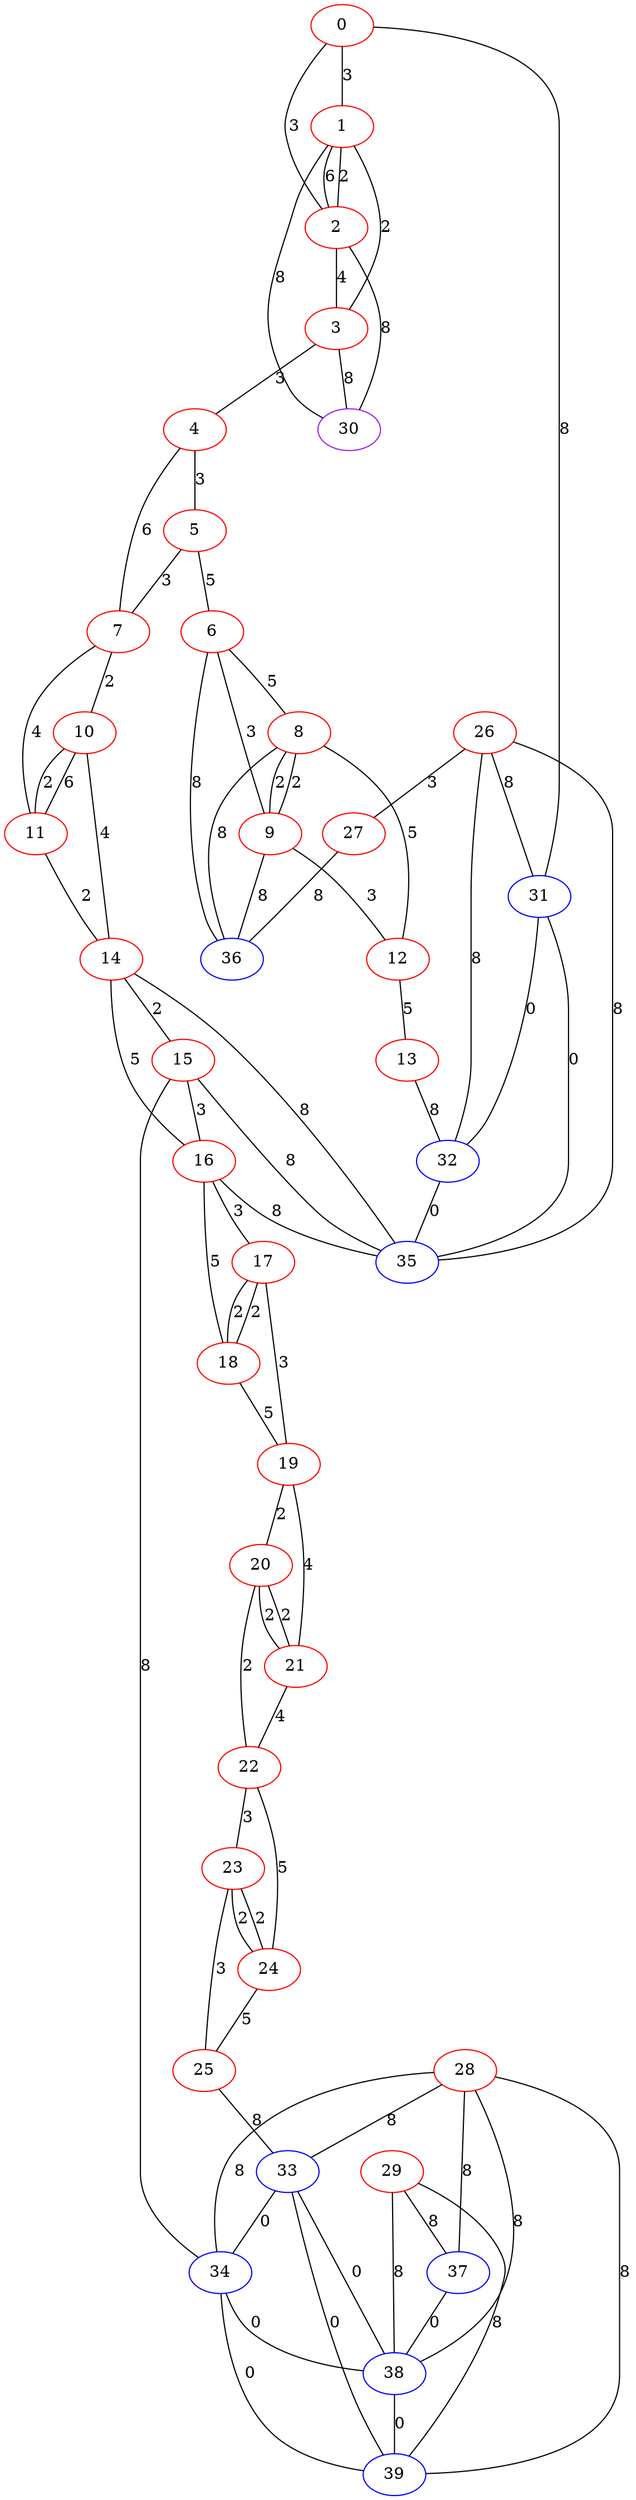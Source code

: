 graph "" {
0 [color=red, weight=1];
1 [color=red, weight=1];
2 [color=red, weight=1];
3 [color=red, weight=1];
4 [color=red, weight=1];
5 [color=red, weight=1];
6 [color=red, weight=1];
7 [color=red, weight=1];
8 [color=red, weight=1];
9 [color=red, weight=1];
10 [color=red, weight=1];
11 [color=red, weight=1];
12 [color=red, weight=1];
13 [color=red, weight=1];
14 [color=red, weight=1];
15 [color=red, weight=1];
16 [color=red, weight=1];
17 [color=red, weight=1];
18 [color=red, weight=1];
19 [color=red, weight=1];
20 [color=red, weight=1];
21 [color=red, weight=1];
22 [color=red, weight=1];
23 [color=red, weight=1];
24 [color=red, weight=1];
25 [color=red, weight=1];
26 [color=red, weight=1];
27 [color=red, weight=1];
28 [color=red, weight=1];
29 [color=red, weight=1];
30 [color=purple, weight=4];
31 [color=blue, weight=3];
32 [color=blue, weight=3];
33 [color=blue, weight=3];
34 [color=blue, weight=3];
35 [color=blue, weight=3];
36 [color=blue, weight=3];
37 [color=blue, weight=3];
38 [color=blue, weight=3];
39 [color=blue, weight=3];
0 -- 1  [key=0, label=3];
0 -- 2  [key=0, label=3];
0 -- 31  [key=0, label=8];
1 -- 2  [key=0, label=6];
1 -- 2  [key=1, label=2];
1 -- 3  [key=0, label=2];
1 -- 30  [key=0, label=8];
2 -- 3  [key=0, label=4];
2 -- 30  [key=0, label=8];
3 -- 4  [key=0, label=3];
3 -- 30  [key=0, label=8];
4 -- 5  [key=0, label=3];
4 -- 7  [key=0, label=6];
5 -- 6  [key=0, label=5];
5 -- 7  [key=0, label=3];
6 -- 8  [key=0, label=5];
6 -- 9  [key=0, label=3];
6 -- 36  [key=0, label=8];
7 -- 10  [key=0, label=2];
7 -- 11  [key=0, label=4];
8 -- 9  [key=0, label=2];
8 -- 9  [key=1, label=2];
8 -- 12  [key=0, label=5];
8 -- 36  [key=0, label=8];
9 -- 36  [key=0, label=8];
9 -- 12  [key=0, label=3];
10 -- 11  [key=0, label=2];
10 -- 11  [key=1, label=6];
10 -- 14  [key=0, label=4];
11 -- 14  [key=0, label=2];
12 -- 13  [key=0, label=5];
13 -- 32  [key=0, label=8];
14 -- 16  [key=0, label=5];
14 -- 35  [key=0, label=8];
14 -- 15  [key=0, label=2];
15 -- 16  [key=0, label=3];
15 -- 34  [key=0, label=8];
15 -- 35  [key=0, label=8];
16 -- 17  [key=0, label=3];
16 -- 18  [key=0, label=5];
16 -- 35  [key=0, label=8];
17 -- 18  [key=0, label=2];
17 -- 18  [key=1, label=2];
17 -- 19  [key=0, label=3];
18 -- 19  [key=0, label=5];
19 -- 20  [key=0, label=2];
19 -- 21  [key=0, label=4];
20 -- 21  [key=0, label=2];
20 -- 21  [key=1, label=2];
20 -- 22  [key=0, label=2];
21 -- 22  [key=0, label=4];
22 -- 24  [key=0, label=5];
22 -- 23  [key=0, label=3];
23 -- 24  [key=0, label=2];
23 -- 24  [key=1, label=2];
23 -- 25  [key=0, label=3];
24 -- 25  [key=0, label=5];
25 -- 33  [key=0, label=8];
26 -- 32  [key=0, label=8];
26 -- 35  [key=0, label=8];
26 -- 27  [key=0, label=3];
26 -- 31  [key=0, label=8];
27 -- 36  [key=0, label=8];
28 -- 33  [key=0, label=8];
28 -- 34  [key=0, label=8];
28 -- 37  [key=0, label=8];
28 -- 38  [key=0, label=8];
28 -- 39  [key=0, label=8];
29 -- 37  [key=0, label=8];
29 -- 38  [key=0, label=8];
29 -- 39  [key=0, label=8];
31 -- 32  [key=0, label=0];
31 -- 35  [key=0, label=0];
32 -- 35  [key=0, label=0];
33 -- 34  [key=0, label=0];
33 -- 38  [key=0, label=0];
33 -- 39  [key=0, label=0];
34 -- 39  [key=0, label=0];
34 -- 38  [key=0, label=0];
37 -- 38  [key=0, label=0];
38 -- 39  [key=0, label=0];
}
